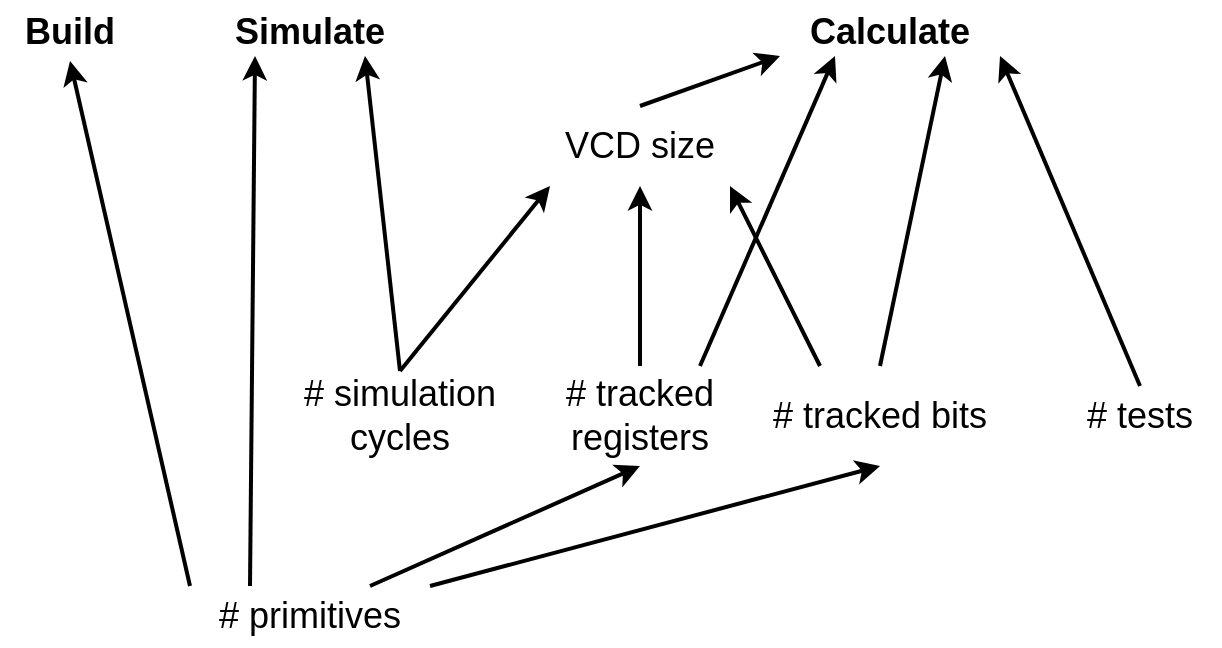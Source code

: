<mxfile version="12.9.13" type="device"><diagram id="Mcb__IIwIotlZ_ax0tWx" name="Page-1"><mxGraphModel dx="630" dy="571" grid="1" gridSize="10" guides="1" tooltips="1" connect="1" arrows="1" fold="1" page="1" pageScale="1" pageWidth="850" pageHeight="1100" math="0" shadow="0"><root><mxCell id="0"/><mxCell id="1" parent="0"/><mxCell id="mRvGbHClYJHitq5bR7Ia-21" style="edgeStyle=none;rounded=0;orthogonalLoop=1;jettySize=auto;html=1;exitX=0.5;exitY=0;exitDx=0;exitDy=0;entryX=1;entryY=1;entryDx=0;entryDy=0;strokeWidth=2;" parent="1" source="mRvGbHClYJHitq5bR7Ia-1" target="mRvGbHClYJHitq5bR7Ia-12" edge="1"><mxGeometry relative="1" as="geometry"/></mxCell><mxCell id="mRvGbHClYJHitq5bR7Ia-1" value="&lt;font style=&quot;font-size: 18px&quot;&gt;# tests&lt;/font&gt;" style="text;html=1;strokeColor=none;fillColor=none;align=center;verticalAlign=middle;whiteSpace=wrap;rounded=0;" parent="1" vertex="1"><mxGeometry x="620" y="260" width="80" height="30" as="geometry"/></mxCell><mxCell id="mRvGbHClYJHitq5bR7Ia-13" style="rounded=0;orthogonalLoop=1;jettySize=auto;html=1;exitX=0.5;exitY=0;exitDx=0;exitDy=0;entryX=0;entryY=1;entryDx=0;entryDy=0;strokeWidth=2;" parent="1" source="mRvGbHClYJHitq5bR7Ia-2" target="mRvGbHClYJHitq5bR7Ia-3" edge="1"><mxGeometry relative="1" as="geometry"/></mxCell><mxCell id="mRvGbHClYJHitq5bR7Ia-17" style="edgeStyle=none;rounded=0;orthogonalLoop=1;jettySize=auto;html=1;exitX=0.5;exitY=0;exitDx=0;exitDy=0;entryX=0.75;entryY=1;entryDx=0;entryDy=0;strokeWidth=2;" parent="1" source="mRvGbHClYJHitq5bR7Ia-2" target="mRvGbHClYJHitq5bR7Ia-10" edge="1"><mxGeometry relative="1" as="geometry"/></mxCell><mxCell id="mRvGbHClYJHitq5bR7Ia-2" value="&lt;font style=&quot;font-size: 18px&quot;&gt;# simulation cycles&lt;br&gt;&lt;/font&gt;" style="text;html=1;strokeColor=none;fillColor=none;align=center;verticalAlign=middle;whiteSpace=wrap;rounded=0;" parent="1" vertex="1"><mxGeometry x="230" y="252.5" width="120" height="45" as="geometry"/></mxCell><mxCell id="mRvGbHClYJHitq5bR7Ia-19" style="edgeStyle=none;rounded=0;orthogonalLoop=1;jettySize=auto;html=1;exitX=0.5;exitY=0;exitDx=0;exitDy=0;entryX=0;entryY=1;entryDx=0;entryDy=0;strokeWidth=2;" parent="1" source="mRvGbHClYJHitq5bR7Ia-3" target="mRvGbHClYJHitq5bR7Ia-12" edge="1"><mxGeometry relative="1" as="geometry"/></mxCell><mxCell id="mRvGbHClYJHitq5bR7Ia-3" value="&lt;div&gt;&lt;font style=&quot;font-size: 18px&quot;&gt;VCD size&lt;/font&gt;&lt;/div&gt;" style="text;html=1;strokeColor=none;fillColor=none;align=center;verticalAlign=middle;whiteSpace=wrap;rounded=0;" parent="1" vertex="1"><mxGeometry x="365" y="120" width="90" height="40" as="geometry"/></mxCell><mxCell id="mRvGbHClYJHitq5bR7Ia-16" style="edgeStyle=none;rounded=0;orthogonalLoop=1;jettySize=auto;html=1;exitX=0.25;exitY=0;exitDx=0;exitDy=0;entryX=0.25;entryY=1;entryDx=0;entryDy=0;strokeWidth=2;" parent="1" source="mRvGbHClYJHitq5bR7Ia-4" target="mRvGbHClYJHitq5bR7Ia-10" edge="1"><mxGeometry relative="1" as="geometry"/></mxCell><mxCell id="mRvGbHClYJHitq5bR7Ia-20" style="edgeStyle=none;rounded=0;orthogonalLoop=1;jettySize=auto;html=1;exitX=0;exitY=0;exitDx=0;exitDy=0;entryX=0.5;entryY=1;entryDx=0;entryDy=0;strokeWidth=2;" parent="1" source="mRvGbHClYJHitq5bR7Ia-4" target="mRvGbHClYJHitq5bR7Ia-7" edge="1"><mxGeometry relative="1" as="geometry"/></mxCell><mxCell id="QhSz1ARYtq_6gW31aJVh-1" style="rounded=0;orthogonalLoop=1;jettySize=auto;html=1;exitX=0.75;exitY=0;exitDx=0;exitDy=0;entryX=0.5;entryY=1;entryDx=0;entryDy=0;strokeWidth=2;" parent="1" source="mRvGbHClYJHitq5bR7Ia-4" target="mRvGbHClYJHitq5bR7Ia-5" edge="1"><mxGeometry relative="1" as="geometry"/></mxCell><mxCell id="QhSz1ARYtq_6gW31aJVh-2" style="edgeStyle=none;rounded=0;orthogonalLoop=1;jettySize=auto;html=1;exitX=1;exitY=0;exitDx=0;exitDy=0;entryX=0.5;entryY=1;entryDx=0;entryDy=0;strokeWidth=2;" parent="1" source="mRvGbHClYJHitq5bR7Ia-4" target="mRvGbHClYJHitq5bR7Ia-6" edge="1"><mxGeometry relative="1" as="geometry"/></mxCell><mxCell id="mRvGbHClYJHitq5bR7Ia-4" value="&lt;font style=&quot;font-size: 18px&quot;&gt;# primitives&lt;br&gt;&lt;/font&gt;" style="text;html=1;strokeColor=none;fillColor=none;align=center;verticalAlign=middle;whiteSpace=wrap;rounded=0;" parent="1" vertex="1"><mxGeometry x="185" y="360" width="120" height="30" as="geometry"/></mxCell><mxCell id="mRvGbHClYJHitq5bR7Ia-14" style="edgeStyle=none;rounded=0;orthogonalLoop=1;jettySize=auto;html=1;exitX=0.5;exitY=0;exitDx=0;exitDy=0;entryX=0.5;entryY=1;entryDx=0;entryDy=0;strokeWidth=2;" parent="1" source="mRvGbHClYJHitq5bR7Ia-5" target="mRvGbHClYJHitq5bR7Ia-3" edge="1"><mxGeometry relative="1" as="geometry"/></mxCell><mxCell id="mRvGbHClYJHitq5bR7Ia-23" style="edgeStyle=none;rounded=0;orthogonalLoop=1;jettySize=auto;html=1;exitX=0.75;exitY=0;exitDx=0;exitDy=0;entryX=0.25;entryY=1;entryDx=0;entryDy=0;strokeWidth=2;" parent="1" source="mRvGbHClYJHitq5bR7Ia-5" target="mRvGbHClYJHitq5bR7Ia-12" edge="1"><mxGeometry relative="1" as="geometry"/></mxCell><mxCell id="mRvGbHClYJHitq5bR7Ia-5" value="&lt;font style=&quot;font-size: 18px&quot;&gt;# tracked registers&lt;br&gt;&lt;/font&gt;" style="text;html=1;strokeColor=none;fillColor=none;align=center;verticalAlign=middle;whiteSpace=wrap;rounded=0;" parent="1" vertex="1"><mxGeometry x="350" y="250" width="120" height="50" as="geometry"/></mxCell><mxCell id="mRvGbHClYJHitq5bR7Ia-15" style="edgeStyle=none;rounded=0;orthogonalLoop=1;jettySize=auto;html=1;exitX=0.25;exitY=0;exitDx=0;exitDy=0;entryX=1;entryY=1;entryDx=0;entryDy=0;strokeWidth=2;" parent="1" source="mRvGbHClYJHitq5bR7Ia-6" target="mRvGbHClYJHitq5bR7Ia-3" edge="1"><mxGeometry relative="1" as="geometry"/></mxCell><mxCell id="mRvGbHClYJHitq5bR7Ia-22" style="edgeStyle=none;rounded=0;orthogonalLoop=1;jettySize=auto;html=1;exitX=0.5;exitY=0;exitDx=0;exitDy=0;entryX=0.75;entryY=1;entryDx=0;entryDy=0;strokeWidth=2;" parent="1" source="mRvGbHClYJHitq5bR7Ia-6" target="mRvGbHClYJHitq5bR7Ia-12" edge="1"><mxGeometry relative="1" as="geometry"/></mxCell><mxCell id="mRvGbHClYJHitq5bR7Ia-6" value="&lt;font style=&quot;font-size: 18px&quot;&gt;# tracked bits&lt;br&gt;&lt;/font&gt;" style="text;html=1;strokeColor=none;fillColor=none;align=center;verticalAlign=middle;whiteSpace=wrap;rounded=0;" parent="1" vertex="1"><mxGeometry x="470" y="250" width="120" height="50" as="geometry"/></mxCell><mxCell id="mRvGbHClYJHitq5bR7Ia-7" value="&lt;div&gt;&lt;b&gt;&lt;font style=&quot;font-size: 18px&quot;&gt;Build&lt;br&gt;&lt;/font&gt;&lt;/b&gt;&lt;/div&gt;" style="text;html=1;strokeColor=none;fillColor=none;align=center;verticalAlign=middle;whiteSpace=wrap;rounded=0;" parent="1" vertex="1"><mxGeometry x="90" y="67.5" width="70" height="30" as="geometry"/></mxCell><mxCell id="mRvGbHClYJHitq5bR7Ia-10" value="&lt;div&gt;&lt;b&gt;&lt;font style=&quot;font-size: 18px&quot; face=&quot;Helvetica&quot;&gt;Simulate&lt;/font&gt;&lt;/b&gt;&lt;/div&gt;" style="text;html=1;strokeColor=none;fillColor=none;align=center;verticalAlign=middle;whiteSpace=wrap;rounded=0;fontFamily=Verdana;" parent="1" vertex="1"><mxGeometry x="190" y="70" width="110" height="25" as="geometry"/></mxCell><mxCell id="mRvGbHClYJHitq5bR7Ia-12" value="&lt;div&gt;&lt;b&gt;&lt;font style=&quot;font-size: 18px&quot;&gt;Calculate&lt;br&gt;&lt;/font&gt;&lt;/b&gt;&lt;/div&gt;" style="text;html=1;strokeColor=none;fillColor=none;align=center;verticalAlign=middle;whiteSpace=wrap;rounded=0;" parent="1" vertex="1"><mxGeometry x="480" y="70" width="110" height="25" as="geometry"/></mxCell><mxCell id="QhSz1ARYtq_6gW31aJVh-3" style="edgeStyle=none;rounded=0;orthogonalLoop=1;jettySize=auto;html=1;exitX=0.5;exitY=1;exitDx=0;exitDy=0;strokeWidth=2;" parent="1" source="mRvGbHClYJHitq5bR7Ia-1" target="mRvGbHClYJHitq5bR7Ia-1" edge="1"><mxGeometry relative="1" as="geometry"/></mxCell></root></mxGraphModel></diagram></mxfile>